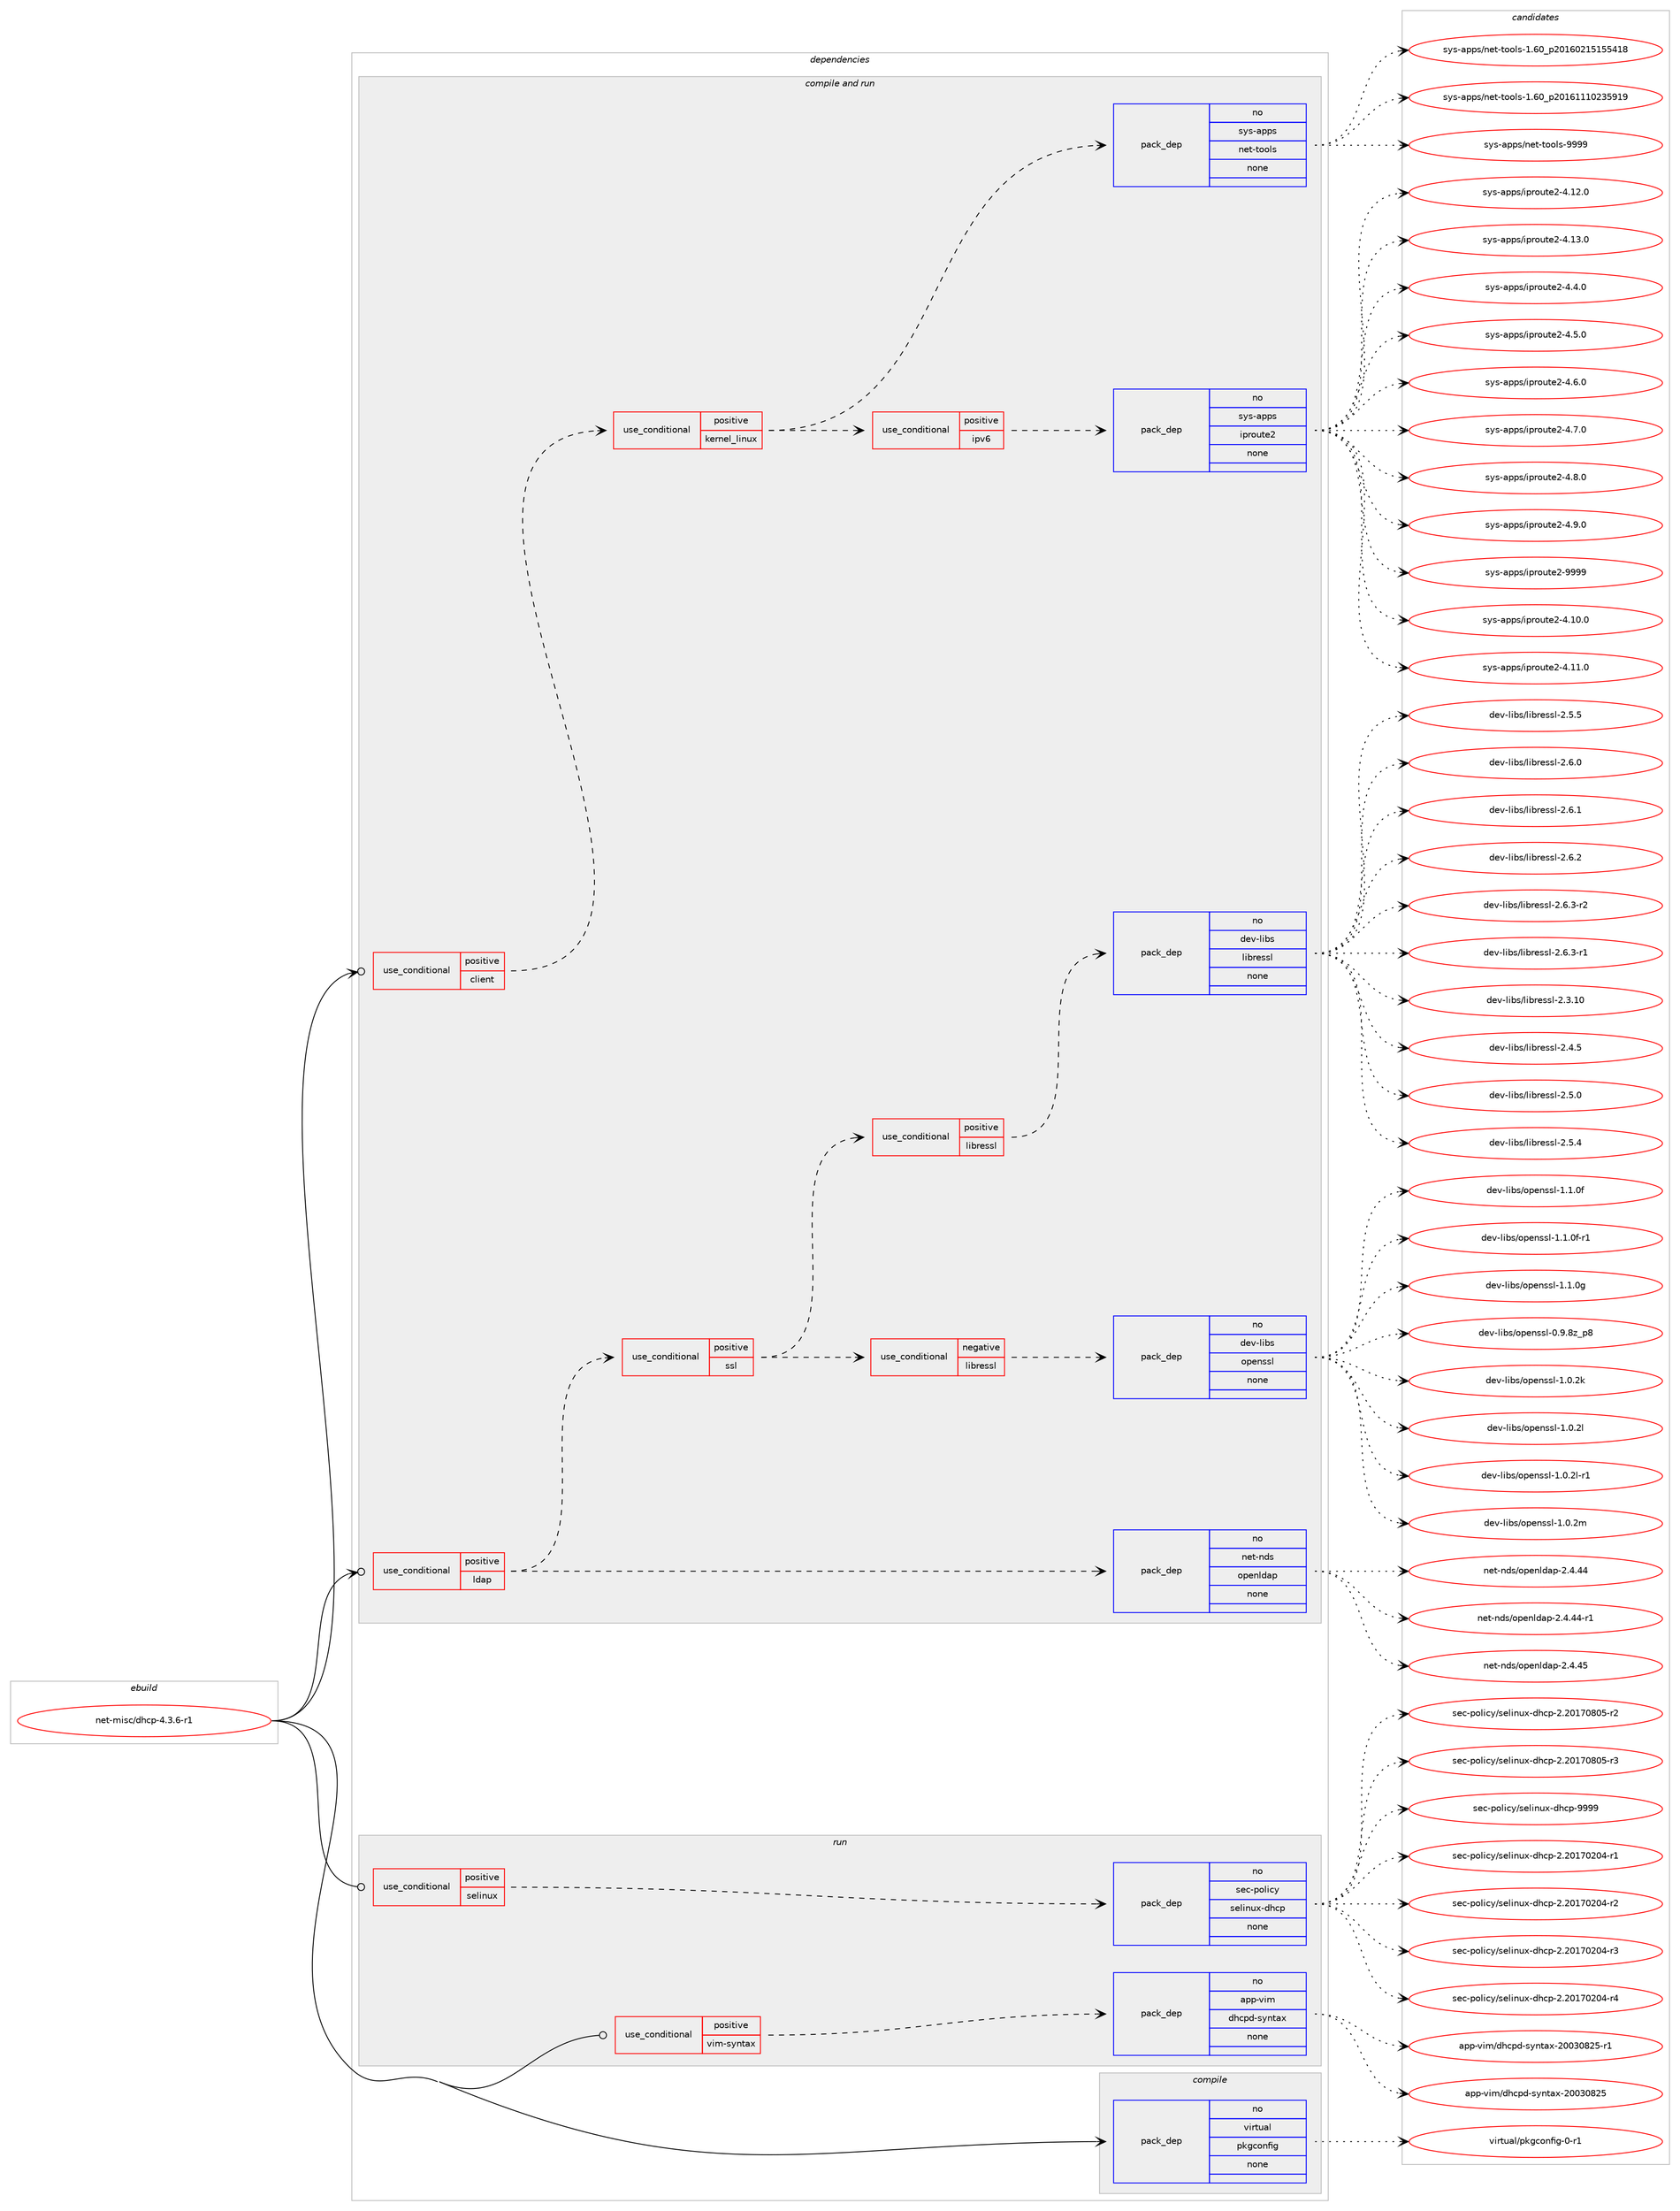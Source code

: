 digraph prolog {

# *************
# Graph options
# *************

newrank=true;
concentrate=true;
compound=true;
graph [rankdir=LR,fontname=Helvetica,fontsize=10,ranksep=1.5];#, ranksep=2.5, nodesep=0.2];
edge  [arrowhead=vee];
node  [fontname=Helvetica,fontsize=10];

# **********
# The ebuild
# **********

subgraph cluster_leftcol {
color=gray;
rank=same;
label=<<i>ebuild</i>>;
id [label="net-misc/dhcp-4.3.6-r1", color=red, width=4, href="../net-misc/dhcp-4.3.6-r1.svg"];
}

# ****************
# The dependencies
# ****************

subgraph cluster_midcol {
color=gray;
label=<<i>dependencies</i>>;
subgraph cluster_compile {
fillcolor="#eeeeee";
style=filled;
label=<<i>compile</i>>;
subgraph pack779 {
dependency1145 [label=<<TABLE BORDER="0" CELLBORDER="1" CELLSPACING="0" CELLPADDING="4" WIDTH="220"><TR><TD ROWSPAN="6" CELLPADDING="30">pack_dep</TD></TR><TR><TD WIDTH="110">no</TD></TR><TR><TD>virtual</TD></TR><TR><TD>pkgconfig</TD></TR><TR><TD>none</TD></TR><TR><TD></TD></TR></TABLE>>, shape=none, color=blue];
}
id:e -> dependency1145:w [weight=20,style="solid",arrowhead="vee"];
}
subgraph cluster_compileandrun {
fillcolor="#eeeeee";
style=filled;
label=<<i>compile and run</i>>;
subgraph cond356 {
dependency1146 [label=<<TABLE BORDER="0" CELLBORDER="1" CELLSPACING="0" CELLPADDING="4"><TR><TD ROWSPAN="3" CELLPADDING="10">use_conditional</TD></TR><TR><TD>positive</TD></TR><TR><TD>client</TD></TR></TABLE>>, shape=none, color=red];
subgraph cond357 {
dependency1147 [label=<<TABLE BORDER="0" CELLBORDER="1" CELLSPACING="0" CELLPADDING="4"><TR><TD ROWSPAN="3" CELLPADDING="10">use_conditional</TD></TR><TR><TD>positive</TD></TR><TR><TD>kernel_linux</TD></TR></TABLE>>, shape=none, color=red];
subgraph cond358 {
dependency1148 [label=<<TABLE BORDER="0" CELLBORDER="1" CELLSPACING="0" CELLPADDING="4"><TR><TD ROWSPAN="3" CELLPADDING="10">use_conditional</TD></TR><TR><TD>positive</TD></TR><TR><TD>ipv6</TD></TR></TABLE>>, shape=none, color=red];
subgraph pack780 {
dependency1149 [label=<<TABLE BORDER="0" CELLBORDER="1" CELLSPACING="0" CELLPADDING="4" WIDTH="220"><TR><TD ROWSPAN="6" CELLPADDING="30">pack_dep</TD></TR><TR><TD WIDTH="110">no</TD></TR><TR><TD>sys-apps</TD></TR><TR><TD>iproute2</TD></TR><TR><TD>none</TD></TR><TR><TD></TD></TR></TABLE>>, shape=none, color=blue];
}
dependency1148:e -> dependency1149:w [weight=20,style="dashed",arrowhead="vee"];
}
dependency1147:e -> dependency1148:w [weight=20,style="dashed",arrowhead="vee"];
subgraph pack781 {
dependency1150 [label=<<TABLE BORDER="0" CELLBORDER="1" CELLSPACING="0" CELLPADDING="4" WIDTH="220"><TR><TD ROWSPAN="6" CELLPADDING="30">pack_dep</TD></TR><TR><TD WIDTH="110">no</TD></TR><TR><TD>sys-apps</TD></TR><TR><TD>net-tools</TD></TR><TR><TD>none</TD></TR><TR><TD></TD></TR></TABLE>>, shape=none, color=blue];
}
dependency1147:e -> dependency1150:w [weight=20,style="dashed",arrowhead="vee"];
}
dependency1146:e -> dependency1147:w [weight=20,style="dashed",arrowhead="vee"];
}
id:e -> dependency1146:w [weight=20,style="solid",arrowhead="odotvee"];
subgraph cond359 {
dependency1151 [label=<<TABLE BORDER="0" CELLBORDER="1" CELLSPACING="0" CELLPADDING="4"><TR><TD ROWSPAN="3" CELLPADDING="10">use_conditional</TD></TR><TR><TD>positive</TD></TR><TR><TD>ldap</TD></TR></TABLE>>, shape=none, color=red];
subgraph pack782 {
dependency1152 [label=<<TABLE BORDER="0" CELLBORDER="1" CELLSPACING="0" CELLPADDING="4" WIDTH="220"><TR><TD ROWSPAN="6" CELLPADDING="30">pack_dep</TD></TR><TR><TD WIDTH="110">no</TD></TR><TR><TD>net-nds</TD></TR><TR><TD>openldap</TD></TR><TR><TD>none</TD></TR><TR><TD></TD></TR></TABLE>>, shape=none, color=blue];
}
dependency1151:e -> dependency1152:w [weight=20,style="dashed",arrowhead="vee"];
subgraph cond360 {
dependency1153 [label=<<TABLE BORDER="0" CELLBORDER="1" CELLSPACING="0" CELLPADDING="4"><TR><TD ROWSPAN="3" CELLPADDING="10">use_conditional</TD></TR><TR><TD>positive</TD></TR><TR><TD>ssl</TD></TR></TABLE>>, shape=none, color=red];
subgraph cond361 {
dependency1154 [label=<<TABLE BORDER="0" CELLBORDER="1" CELLSPACING="0" CELLPADDING="4"><TR><TD ROWSPAN="3" CELLPADDING="10">use_conditional</TD></TR><TR><TD>negative</TD></TR><TR><TD>libressl</TD></TR></TABLE>>, shape=none, color=red];
subgraph pack783 {
dependency1155 [label=<<TABLE BORDER="0" CELLBORDER="1" CELLSPACING="0" CELLPADDING="4" WIDTH="220"><TR><TD ROWSPAN="6" CELLPADDING="30">pack_dep</TD></TR><TR><TD WIDTH="110">no</TD></TR><TR><TD>dev-libs</TD></TR><TR><TD>openssl</TD></TR><TR><TD>none</TD></TR><TR><TD></TD></TR></TABLE>>, shape=none, color=blue];
}
dependency1154:e -> dependency1155:w [weight=20,style="dashed",arrowhead="vee"];
}
dependency1153:e -> dependency1154:w [weight=20,style="dashed",arrowhead="vee"];
subgraph cond362 {
dependency1156 [label=<<TABLE BORDER="0" CELLBORDER="1" CELLSPACING="0" CELLPADDING="4"><TR><TD ROWSPAN="3" CELLPADDING="10">use_conditional</TD></TR><TR><TD>positive</TD></TR><TR><TD>libressl</TD></TR></TABLE>>, shape=none, color=red];
subgraph pack784 {
dependency1157 [label=<<TABLE BORDER="0" CELLBORDER="1" CELLSPACING="0" CELLPADDING="4" WIDTH="220"><TR><TD ROWSPAN="6" CELLPADDING="30">pack_dep</TD></TR><TR><TD WIDTH="110">no</TD></TR><TR><TD>dev-libs</TD></TR><TR><TD>libressl</TD></TR><TR><TD>none</TD></TR><TR><TD></TD></TR></TABLE>>, shape=none, color=blue];
}
dependency1156:e -> dependency1157:w [weight=20,style="dashed",arrowhead="vee"];
}
dependency1153:e -> dependency1156:w [weight=20,style="dashed",arrowhead="vee"];
}
dependency1151:e -> dependency1153:w [weight=20,style="dashed",arrowhead="vee"];
}
id:e -> dependency1151:w [weight=20,style="solid",arrowhead="odotvee"];
}
subgraph cluster_run {
fillcolor="#eeeeee";
style=filled;
label=<<i>run</i>>;
subgraph cond363 {
dependency1158 [label=<<TABLE BORDER="0" CELLBORDER="1" CELLSPACING="0" CELLPADDING="4"><TR><TD ROWSPAN="3" CELLPADDING="10">use_conditional</TD></TR><TR><TD>positive</TD></TR><TR><TD>selinux</TD></TR></TABLE>>, shape=none, color=red];
subgraph pack785 {
dependency1159 [label=<<TABLE BORDER="0" CELLBORDER="1" CELLSPACING="0" CELLPADDING="4" WIDTH="220"><TR><TD ROWSPAN="6" CELLPADDING="30">pack_dep</TD></TR><TR><TD WIDTH="110">no</TD></TR><TR><TD>sec-policy</TD></TR><TR><TD>selinux-dhcp</TD></TR><TR><TD>none</TD></TR><TR><TD></TD></TR></TABLE>>, shape=none, color=blue];
}
dependency1158:e -> dependency1159:w [weight=20,style="dashed",arrowhead="vee"];
}
id:e -> dependency1158:w [weight=20,style="solid",arrowhead="odot"];
subgraph cond364 {
dependency1160 [label=<<TABLE BORDER="0" CELLBORDER="1" CELLSPACING="0" CELLPADDING="4"><TR><TD ROWSPAN="3" CELLPADDING="10">use_conditional</TD></TR><TR><TD>positive</TD></TR><TR><TD>vim-syntax</TD></TR></TABLE>>, shape=none, color=red];
subgraph pack786 {
dependency1161 [label=<<TABLE BORDER="0" CELLBORDER="1" CELLSPACING="0" CELLPADDING="4" WIDTH="220"><TR><TD ROWSPAN="6" CELLPADDING="30">pack_dep</TD></TR><TR><TD WIDTH="110">no</TD></TR><TR><TD>app-vim</TD></TR><TR><TD>dhcpd-syntax</TD></TR><TR><TD>none</TD></TR><TR><TD></TD></TR></TABLE>>, shape=none, color=blue];
}
dependency1160:e -> dependency1161:w [weight=20,style="dashed",arrowhead="vee"];
}
id:e -> dependency1160:w [weight=20,style="solid",arrowhead="odot"];
}
}

# **************
# The candidates
# **************

subgraph cluster_choices {
rank=same;
color=gray;
label=<<i>candidates</i>>;

subgraph choice779 {
color=black;
nodesep=1;
choice11810511411611797108471121071039911111010210510345484511449 [label="virtual/pkgconfig-0-r1", color=red, width=4,href="../virtual/pkgconfig-0-r1.svg"];
dependency1145:e -> choice11810511411611797108471121071039911111010210510345484511449:w [style=dotted,weight="100"];
}
subgraph choice780 {
color=black;
nodesep=1;
choice1151211154597112112115471051121141111171161015045524649484648 [label="sys-apps/iproute2-4.10.0", color=red, width=4,href="../sys-apps/iproute2-4.10.0.svg"];
choice1151211154597112112115471051121141111171161015045524649494648 [label="sys-apps/iproute2-4.11.0", color=red, width=4,href="../sys-apps/iproute2-4.11.0.svg"];
choice1151211154597112112115471051121141111171161015045524649504648 [label="sys-apps/iproute2-4.12.0", color=red, width=4,href="../sys-apps/iproute2-4.12.0.svg"];
choice1151211154597112112115471051121141111171161015045524649514648 [label="sys-apps/iproute2-4.13.0", color=red, width=4,href="../sys-apps/iproute2-4.13.0.svg"];
choice11512111545971121121154710511211411111711610150455246524648 [label="sys-apps/iproute2-4.4.0", color=red, width=4,href="../sys-apps/iproute2-4.4.0.svg"];
choice11512111545971121121154710511211411111711610150455246534648 [label="sys-apps/iproute2-4.5.0", color=red, width=4,href="../sys-apps/iproute2-4.5.0.svg"];
choice11512111545971121121154710511211411111711610150455246544648 [label="sys-apps/iproute2-4.6.0", color=red, width=4,href="../sys-apps/iproute2-4.6.0.svg"];
choice11512111545971121121154710511211411111711610150455246554648 [label="sys-apps/iproute2-4.7.0", color=red, width=4,href="../sys-apps/iproute2-4.7.0.svg"];
choice11512111545971121121154710511211411111711610150455246564648 [label="sys-apps/iproute2-4.8.0", color=red, width=4,href="../sys-apps/iproute2-4.8.0.svg"];
choice11512111545971121121154710511211411111711610150455246574648 [label="sys-apps/iproute2-4.9.0", color=red, width=4,href="../sys-apps/iproute2-4.9.0.svg"];
choice115121115459711211211547105112114111117116101504557575757 [label="sys-apps/iproute2-9999", color=red, width=4,href="../sys-apps/iproute2-9999.svg"];
dependency1149:e -> choice1151211154597112112115471051121141111171161015045524649484648:w [style=dotted,weight="100"];
dependency1149:e -> choice1151211154597112112115471051121141111171161015045524649494648:w [style=dotted,weight="100"];
dependency1149:e -> choice1151211154597112112115471051121141111171161015045524649504648:w [style=dotted,weight="100"];
dependency1149:e -> choice1151211154597112112115471051121141111171161015045524649514648:w [style=dotted,weight="100"];
dependency1149:e -> choice11512111545971121121154710511211411111711610150455246524648:w [style=dotted,weight="100"];
dependency1149:e -> choice11512111545971121121154710511211411111711610150455246534648:w [style=dotted,weight="100"];
dependency1149:e -> choice11512111545971121121154710511211411111711610150455246544648:w [style=dotted,weight="100"];
dependency1149:e -> choice11512111545971121121154710511211411111711610150455246554648:w [style=dotted,weight="100"];
dependency1149:e -> choice11512111545971121121154710511211411111711610150455246564648:w [style=dotted,weight="100"];
dependency1149:e -> choice11512111545971121121154710511211411111711610150455246574648:w [style=dotted,weight="100"];
dependency1149:e -> choice115121115459711211211547105112114111117116101504557575757:w [style=dotted,weight="100"];
}
subgraph choice781 {
color=black;
nodesep=1;
choice115121115459711211211547110101116451161111111081154549465448951125048495448504953495353524956 [label="sys-apps/net-tools-1.60_p20160215155418", color=red, width=4,href="../sys-apps/net-tools-1.60_p20160215155418.svg"];
choice115121115459711211211547110101116451161111111081154549465448951125048495449494948505153574957 [label="sys-apps/net-tools-1.60_p20161110235919", color=red, width=4,href="../sys-apps/net-tools-1.60_p20161110235919.svg"];
choice115121115459711211211547110101116451161111111081154557575757 [label="sys-apps/net-tools-9999", color=red, width=4,href="../sys-apps/net-tools-9999.svg"];
dependency1150:e -> choice115121115459711211211547110101116451161111111081154549465448951125048495448504953495353524956:w [style=dotted,weight="100"];
dependency1150:e -> choice115121115459711211211547110101116451161111111081154549465448951125048495449494948505153574957:w [style=dotted,weight="100"];
dependency1150:e -> choice115121115459711211211547110101116451161111111081154557575757:w [style=dotted,weight="100"];
}
subgraph choice782 {
color=black;
nodesep=1;
choice11010111645110100115471111121011101081009711245504652465252 [label="net-nds/openldap-2.4.44", color=red, width=4,href="../net-nds/openldap-2.4.44.svg"];
choice110101116451101001154711111210111010810097112455046524652524511449 [label="net-nds/openldap-2.4.44-r1", color=red, width=4,href="../net-nds/openldap-2.4.44-r1.svg"];
choice11010111645110100115471111121011101081009711245504652465253 [label="net-nds/openldap-2.4.45", color=red, width=4,href="../net-nds/openldap-2.4.45.svg"];
dependency1152:e -> choice11010111645110100115471111121011101081009711245504652465252:w [style=dotted,weight="100"];
dependency1152:e -> choice110101116451101001154711111210111010810097112455046524652524511449:w [style=dotted,weight="100"];
dependency1152:e -> choice11010111645110100115471111121011101081009711245504652465253:w [style=dotted,weight="100"];
}
subgraph choice783 {
color=black;
nodesep=1;
choice1001011184510810598115471111121011101151151084548465746561229511256 [label="dev-libs/openssl-0.9.8z_p8", color=red, width=4,href="../dev-libs/openssl-0.9.8z_p8.svg"];
choice100101118451081059811547111112101110115115108454946484650107 [label="dev-libs/openssl-1.0.2k", color=red, width=4,href="../dev-libs/openssl-1.0.2k.svg"];
choice100101118451081059811547111112101110115115108454946484650108 [label="dev-libs/openssl-1.0.2l", color=red, width=4,href="../dev-libs/openssl-1.0.2l.svg"];
choice1001011184510810598115471111121011101151151084549464846501084511449 [label="dev-libs/openssl-1.0.2l-r1", color=red, width=4,href="../dev-libs/openssl-1.0.2l-r1.svg"];
choice100101118451081059811547111112101110115115108454946484650109 [label="dev-libs/openssl-1.0.2m", color=red, width=4,href="../dev-libs/openssl-1.0.2m.svg"];
choice100101118451081059811547111112101110115115108454946494648102 [label="dev-libs/openssl-1.1.0f", color=red, width=4,href="../dev-libs/openssl-1.1.0f.svg"];
choice1001011184510810598115471111121011101151151084549464946481024511449 [label="dev-libs/openssl-1.1.0f-r1", color=red, width=4,href="../dev-libs/openssl-1.1.0f-r1.svg"];
choice100101118451081059811547111112101110115115108454946494648103 [label="dev-libs/openssl-1.1.0g", color=red, width=4,href="../dev-libs/openssl-1.1.0g.svg"];
dependency1155:e -> choice1001011184510810598115471111121011101151151084548465746561229511256:w [style=dotted,weight="100"];
dependency1155:e -> choice100101118451081059811547111112101110115115108454946484650107:w [style=dotted,weight="100"];
dependency1155:e -> choice100101118451081059811547111112101110115115108454946484650108:w [style=dotted,weight="100"];
dependency1155:e -> choice1001011184510810598115471111121011101151151084549464846501084511449:w [style=dotted,weight="100"];
dependency1155:e -> choice100101118451081059811547111112101110115115108454946484650109:w [style=dotted,weight="100"];
dependency1155:e -> choice100101118451081059811547111112101110115115108454946494648102:w [style=dotted,weight="100"];
dependency1155:e -> choice1001011184510810598115471111121011101151151084549464946481024511449:w [style=dotted,weight="100"];
dependency1155:e -> choice100101118451081059811547111112101110115115108454946494648103:w [style=dotted,weight="100"];
}
subgraph choice784 {
color=black;
nodesep=1;
choice100101118451081059811547108105981141011151151084550465446514511449 [label="dev-libs/libressl-2.6.3-r1", color=red, width=4,href="../dev-libs/libressl-2.6.3-r1.svg"];
choice1001011184510810598115471081059811410111511510845504651464948 [label="dev-libs/libressl-2.3.10", color=red, width=4,href="../dev-libs/libressl-2.3.10.svg"];
choice10010111845108105981154710810598114101115115108455046524653 [label="dev-libs/libressl-2.4.5", color=red, width=4,href="../dev-libs/libressl-2.4.5.svg"];
choice10010111845108105981154710810598114101115115108455046534648 [label="dev-libs/libressl-2.5.0", color=red, width=4,href="../dev-libs/libressl-2.5.0.svg"];
choice10010111845108105981154710810598114101115115108455046534652 [label="dev-libs/libressl-2.5.4", color=red, width=4,href="../dev-libs/libressl-2.5.4.svg"];
choice10010111845108105981154710810598114101115115108455046534653 [label="dev-libs/libressl-2.5.5", color=red, width=4,href="../dev-libs/libressl-2.5.5.svg"];
choice10010111845108105981154710810598114101115115108455046544648 [label="dev-libs/libressl-2.6.0", color=red, width=4,href="../dev-libs/libressl-2.6.0.svg"];
choice10010111845108105981154710810598114101115115108455046544649 [label="dev-libs/libressl-2.6.1", color=red, width=4,href="../dev-libs/libressl-2.6.1.svg"];
choice10010111845108105981154710810598114101115115108455046544650 [label="dev-libs/libressl-2.6.2", color=red, width=4,href="../dev-libs/libressl-2.6.2.svg"];
choice100101118451081059811547108105981141011151151084550465446514511450 [label="dev-libs/libressl-2.6.3-r2", color=red, width=4,href="../dev-libs/libressl-2.6.3-r2.svg"];
dependency1157:e -> choice100101118451081059811547108105981141011151151084550465446514511449:w [style=dotted,weight="100"];
dependency1157:e -> choice1001011184510810598115471081059811410111511510845504651464948:w [style=dotted,weight="100"];
dependency1157:e -> choice10010111845108105981154710810598114101115115108455046524653:w [style=dotted,weight="100"];
dependency1157:e -> choice10010111845108105981154710810598114101115115108455046534648:w [style=dotted,weight="100"];
dependency1157:e -> choice10010111845108105981154710810598114101115115108455046534652:w [style=dotted,weight="100"];
dependency1157:e -> choice10010111845108105981154710810598114101115115108455046534653:w [style=dotted,weight="100"];
dependency1157:e -> choice10010111845108105981154710810598114101115115108455046544648:w [style=dotted,weight="100"];
dependency1157:e -> choice10010111845108105981154710810598114101115115108455046544649:w [style=dotted,weight="100"];
dependency1157:e -> choice10010111845108105981154710810598114101115115108455046544650:w [style=dotted,weight="100"];
dependency1157:e -> choice100101118451081059811547108105981141011151151084550465446514511450:w [style=dotted,weight="100"];
}
subgraph choice785 {
color=black;
nodesep=1;
choice11510199451121111081059912147115101108105110117120451001049911245504650484955485048524511449 [label="sec-policy/selinux-dhcp-2.20170204-r1", color=red, width=4,href="../sec-policy/selinux-dhcp-2.20170204-r1.svg"];
choice11510199451121111081059912147115101108105110117120451001049911245504650484955485048524511450 [label="sec-policy/selinux-dhcp-2.20170204-r2", color=red, width=4,href="../sec-policy/selinux-dhcp-2.20170204-r2.svg"];
choice11510199451121111081059912147115101108105110117120451001049911245504650484955485048524511451 [label="sec-policy/selinux-dhcp-2.20170204-r3", color=red, width=4,href="../sec-policy/selinux-dhcp-2.20170204-r3.svg"];
choice11510199451121111081059912147115101108105110117120451001049911245504650484955485048524511452 [label="sec-policy/selinux-dhcp-2.20170204-r4", color=red, width=4,href="../sec-policy/selinux-dhcp-2.20170204-r4.svg"];
choice11510199451121111081059912147115101108105110117120451001049911245504650484955485648534511450 [label="sec-policy/selinux-dhcp-2.20170805-r2", color=red, width=4,href="../sec-policy/selinux-dhcp-2.20170805-r2.svg"];
choice11510199451121111081059912147115101108105110117120451001049911245504650484955485648534511451 [label="sec-policy/selinux-dhcp-2.20170805-r3", color=red, width=4,href="../sec-policy/selinux-dhcp-2.20170805-r3.svg"];
choice1151019945112111108105991214711510110810511011712045100104991124557575757 [label="sec-policy/selinux-dhcp-9999", color=red, width=4,href="../sec-policy/selinux-dhcp-9999.svg"];
dependency1159:e -> choice11510199451121111081059912147115101108105110117120451001049911245504650484955485048524511449:w [style=dotted,weight="100"];
dependency1159:e -> choice11510199451121111081059912147115101108105110117120451001049911245504650484955485048524511450:w [style=dotted,weight="100"];
dependency1159:e -> choice11510199451121111081059912147115101108105110117120451001049911245504650484955485048524511451:w [style=dotted,weight="100"];
dependency1159:e -> choice11510199451121111081059912147115101108105110117120451001049911245504650484955485048524511452:w [style=dotted,weight="100"];
dependency1159:e -> choice11510199451121111081059912147115101108105110117120451001049911245504650484955485648534511450:w [style=dotted,weight="100"];
dependency1159:e -> choice11510199451121111081059912147115101108105110117120451001049911245504650484955485648534511451:w [style=dotted,weight="100"];
dependency1159:e -> choice1151019945112111108105991214711510110810511011712045100104991124557575757:w [style=dotted,weight="100"];
}
subgraph choice786 {
color=black;
nodesep=1;
choice971121124511810510947100104991121004511512111011697120455048485148565053 [label="app-vim/dhcpd-syntax-20030825", color=red, width=4,href="../app-vim/dhcpd-syntax-20030825.svg"];
choice9711211245118105109471001049911210045115121110116971204550484851485650534511449 [label="app-vim/dhcpd-syntax-20030825-r1", color=red, width=4,href="../app-vim/dhcpd-syntax-20030825-r1.svg"];
dependency1161:e -> choice971121124511810510947100104991121004511512111011697120455048485148565053:w [style=dotted,weight="100"];
dependency1161:e -> choice9711211245118105109471001049911210045115121110116971204550484851485650534511449:w [style=dotted,weight="100"];
}
}

}
